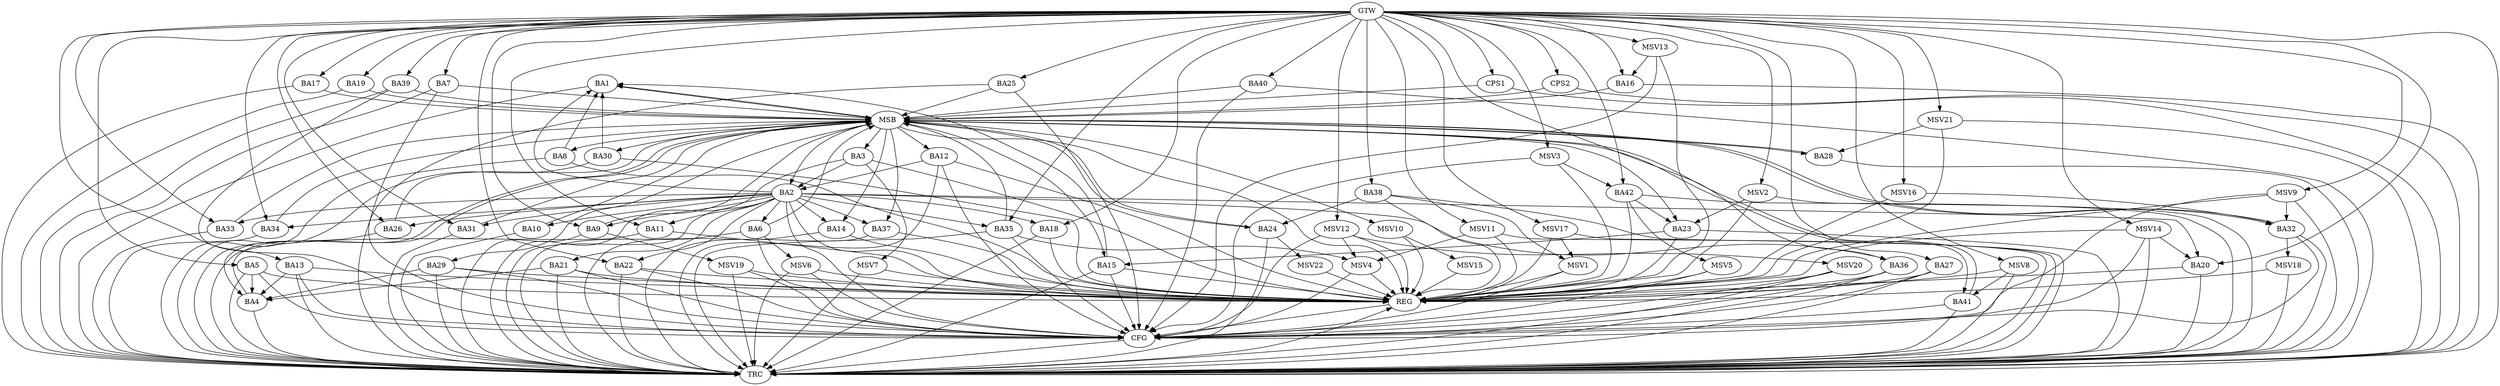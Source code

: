 strict digraph G {
  BA1 [ label="BA1" ];
  BA2 [ label="BA2" ];
  BA3 [ label="BA3" ];
  BA4 [ label="BA4" ];
  BA5 [ label="BA5" ];
  BA6 [ label="BA6" ];
  BA7 [ label="BA7" ];
  BA8 [ label="BA8" ];
  BA9 [ label="BA9" ];
  BA10 [ label="BA10" ];
  BA11 [ label="BA11" ];
  BA12 [ label="BA12" ];
  BA13 [ label="BA13" ];
  BA14 [ label="BA14" ];
  BA15 [ label="BA15" ];
  BA16 [ label="BA16" ];
  BA17 [ label="BA17" ];
  BA18 [ label="BA18" ];
  BA19 [ label="BA19" ];
  BA20 [ label="BA20" ];
  BA21 [ label="BA21" ];
  BA22 [ label="BA22" ];
  BA23 [ label="BA23" ];
  BA24 [ label="BA24" ];
  BA25 [ label="BA25" ];
  BA26 [ label="BA26" ];
  BA27 [ label="BA27" ];
  BA28 [ label="BA28" ];
  BA29 [ label="BA29" ];
  BA30 [ label="BA30" ];
  BA31 [ label="BA31" ];
  BA32 [ label="BA32" ];
  BA33 [ label="BA33" ];
  BA34 [ label="BA34" ];
  BA35 [ label="BA35" ];
  BA36 [ label="BA36" ];
  BA37 [ label="BA37" ];
  BA38 [ label="BA38" ];
  BA39 [ label="BA39" ];
  BA40 [ label="BA40" ];
  BA41 [ label="BA41" ];
  BA42 [ label="BA42" ];
  CPS1 [ label="CPS1" ];
  CPS2 [ label="CPS2" ];
  GTW [ label="GTW" ];
  REG [ label="REG" ];
  MSB [ label="MSB" ];
  CFG [ label="CFG" ];
  TRC [ label="TRC" ];
  MSV1 [ label="MSV1" ];
  MSV2 [ label="MSV2" ];
  MSV3 [ label="MSV3" ];
  MSV4 [ label="MSV4" ];
  MSV5 [ label="MSV5" ];
  MSV6 [ label="MSV6" ];
  MSV7 [ label="MSV7" ];
  MSV8 [ label="MSV8" ];
  MSV9 [ label="MSV9" ];
  MSV10 [ label="MSV10" ];
  MSV11 [ label="MSV11" ];
  MSV12 [ label="MSV12" ];
  MSV13 [ label="MSV13" ];
  MSV14 [ label="MSV14" ];
  MSV15 [ label="MSV15" ];
  MSV16 [ label="MSV16" ];
  MSV17 [ label="MSV17" ];
  MSV18 [ label="MSV18" ];
  MSV19 [ label="MSV19" ];
  MSV20 [ label="MSV20" ];
  MSV21 [ label="MSV21" ];
  MSV22 [ label="MSV22" ];
  BA2 -> BA1;
  BA3 -> BA2;
  BA5 -> BA4;
  BA8 -> BA1;
  BA12 -> BA2;
  BA13 -> BA4;
  BA15 -> BA1;
  BA21 -> BA4;
  BA23 -> BA15;
  BA29 -> BA4;
  BA30 -> BA1;
  BA38 -> BA24;
  BA42 -> BA23;
  GTW -> BA5;
  GTW -> BA7;
  GTW -> BA9;
  GTW -> BA11;
  GTW -> BA13;
  GTW -> BA16;
  GTW -> BA17;
  GTW -> BA18;
  GTW -> BA19;
  GTW -> BA20;
  GTW -> BA22;
  GTW -> BA25;
  GTW -> BA26;
  GTW -> BA27;
  GTW -> BA31;
  GTW -> BA33;
  GTW -> BA34;
  GTW -> BA35;
  GTW -> BA36;
  GTW -> BA38;
  GTW -> BA39;
  GTW -> BA40;
  GTW -> BA42;
  GTW -> CPS1;
  GTW -> CPS2;
  BA2 -> REG;
  BA3 -> REG;
  BA5 -> REG;
  BA8 -> REG;
  BA11 -> REG;
  BA12 -> REG;
  BA13 -> REG;
  BA14 -> REG;
  BA15 -> REG;
  BA18 -> REG;
  BA20 -> REG;
  BA21 -> REG;
  BA22 -> REG;
  BA23 -> REG;
  BA27 -> REG;
  BA29 -> REG;
  BA30 -> REG;
  BA36 -> REG;
  BA37 -> REG;
  BA38 -> REG;
  BA42 -> REG;
  BA1 -> MSB;
  MSB -> BA2;
  MSB -> REG;
  BA4 -> MSB;
  MSB -> BA1;
  BA6 -> MSB;
  MSB -> BA3;
  BA7 -> MSB;
  BA9 -> MSB;
  BA10 -> MSB;
  BA16 -> MSB;
  BA17 -> MSB;
  MSB -> BA8;
  BA19 -> MSB;
  BA24 -> MSB;
  MSB -> BA12;
  BA25 -> MSB;
  BA26 -> MSB;
  MSB -> BA4;
  BA28 -> MSB;
  BA31 -> MSB;
  MSB -> BA30;
  BA32 -> MSB;
  MSB -> BA15;
  BA33 -> MSB;
  BA34 -> MSB;
  BA35 -> MSB;
  MSB -> BA32;
  BA39 -> MSB;
  MSB -> BA14;
  BA40 -> MSB;
  MSB -> BA23;
  BA41 -> MSB;
  CPS1 -> MSB;
  MSB -> BA29;
  MSB -> BA24;
  MSB -> BA37;
  MSB -> BA28;
  CPS2 -> MSB;
  MSB -> BA41;
  BA12 -> CFG;
  BA15 -> CFG;
  BA40 -> CFG;
  BA2 -> CFG;
  BA32 -> CFG;
  BA5 -> CFG;
  BA27 -> CFG;
  BA41 -> CFG;
  BA36 -> CFG;
  BA21 -> CFG;
  BA6 -> CFG;
  BA25 -> CFG;
  BA7 -> CFG;
  BA39 -> CFG;
  BA22 -> CFG;
  BA35 -> CFG;
  BA29 -> CFG;
  BA13 -> CFG;
  REG -> CFG;
  BA1 -> TRC;
  BA2 -> TRC;
  BA3 -> TRC;
  BA4 -> TRC;
  BA5 -> TRC;
  BA6 -> TRC;
  BA7 -> TRC;
  BA8 -> TRC;
  BA9 -> TRC;
  BA10 -> TRC;
  BA11 -> TRC;
  BA12 -> TRC;
  BA13 -> TRC;
  BA14 -> TRC;
  BA15 -> TRC;
  BA16 -> TRC;
  BA17 -> TRC;
  BA18 -> TRC;
  BA19 -> TRC;
  BA20 -> TRC;
  BA21 -> TRC;
  BA22 -> TRC;
  BA23 -> TRC;
  BA24 -> TRC;
  BA25 -> TRC;
  BA26 -> TRC;
  BA27 -> TRC;
  BA28 -> TRC;
  BA29 -> TRC;
  BA30 -> TRC;
  BA31 -> TRC;
  BA32 -> TRC;
  BA33 -> TRC;
  BA34 -> TRC;
  BA35 -> TRC;
  BA36 -> TRC;
  BA37 -> TRC;
  BA38 -> TRC;
  BA39 -> TRC;
  BA40 -> TRC;
  BA41 -> TRC;
  BA42 -> TRC;
  CPS1 -> TRC;
  CPS2 -> TRC;
  GTW -> TRC;
  CFG -> TRC;
  TRC -> REG;
  BA2 -> BA20;
  BA2 -> BA35;
  BA2 -> BA21;
  BA2 -> BA37;
  BA2 -> BA22;
  BA2 -> BA26;
  BA2 -> BA9;
  BA2 -> BA18;
  BA2 -> BA6;
  BA2 -> BA10;
  BA2 -> BA31;
  BA2 -> BA36;
  BA2 -> BA33;
  BA2 -> BA34;
  BA2 -> BA11;
  BA2 -> BA14;
  BA38 -> MSV1;
  MSV1 -> REG;
  MSV1 -> CFG;
  MSV2 -> BA23;
  GTW -> MSV2;
  MSV2 -> REG;
  MSV2 -> TRC;
  MSV3 -> BA42;
  GTW -> MSV3;
  MSV3 -> REG;
  MSV3 -> CFG;
  BA35 -> MSV4;
  MSV4 -> REG;
  MSV4 -> CFG;
  BA42 -> MSV5;
  MSV5 -> REG;
  MSV5 -> CFG;
  BA6 -> MSV6;
  MSV6 -> REG;
  MSV6 -> TRC;
  MSV6 -> CFG;
  BA3 -> MSV7;
  MSV7 -> REG;
  MSV7 -> TRC;
  MSV8 -> BA41;
  GTW -> MSV8;
  MSV8 -> REG;
  MSV8 -> TRC;
  MSV9 -> BA32;
  GTW -> MSV9;
  MSV9 -> REG;
  MSV9 -> TRC;
  MSV9 -> CFG;
  MSB -> MSV10;
  MSV10 -> REG;
  MSV11 -> MSV4;
  GTW -> MSV11;
  MSV11 -> REG;
  MSV11 -> TRC;
  MSV12 -> MSV4;
  GTW -> MSV12;
  MSV12 -> REG;
  MSV12 -> CFG;
  MSV13 -> BA16;
  GTW -> MSV13;
  MSV13 -> REG;
  MSV13 -> CFG;
  MSV14 -> BA20;
  GTW -> MSV14;
  MSV14 -> REG;
  MSV14 -> TRC;
  MSV14 -> CFG;
  MSV10 -> MSV15;
  MSV15 -> REG;
  MSV16 -> BA32;
  GTW -> MSV16;
  MSV16 -> REG;
  MSV17 -> MSV1;
  GTW -> MSV17;
  MSV17 -> REG;
  MSV17 -> TRC;
  BA32 -> MSV18;
  MSV18 -> REG;
  MSV18 -> TRC;
  BA9 -> MSV19;
  MSV19 -> REG;
  MSV19 -> TRC;
  MSV19 -> CFG;
  MSV12 -> MSV20;
  MSV20 -> REG;
  MSV20 -> TRC;
  MSV20 -> CFG;
  MSV21 -> BA28;
  GTW -> MSV21;
  MSV21 -> REG;
  MSV21 -> TRC;
  BA24 -> MSV22;
  MSV22 -> REG;
}
